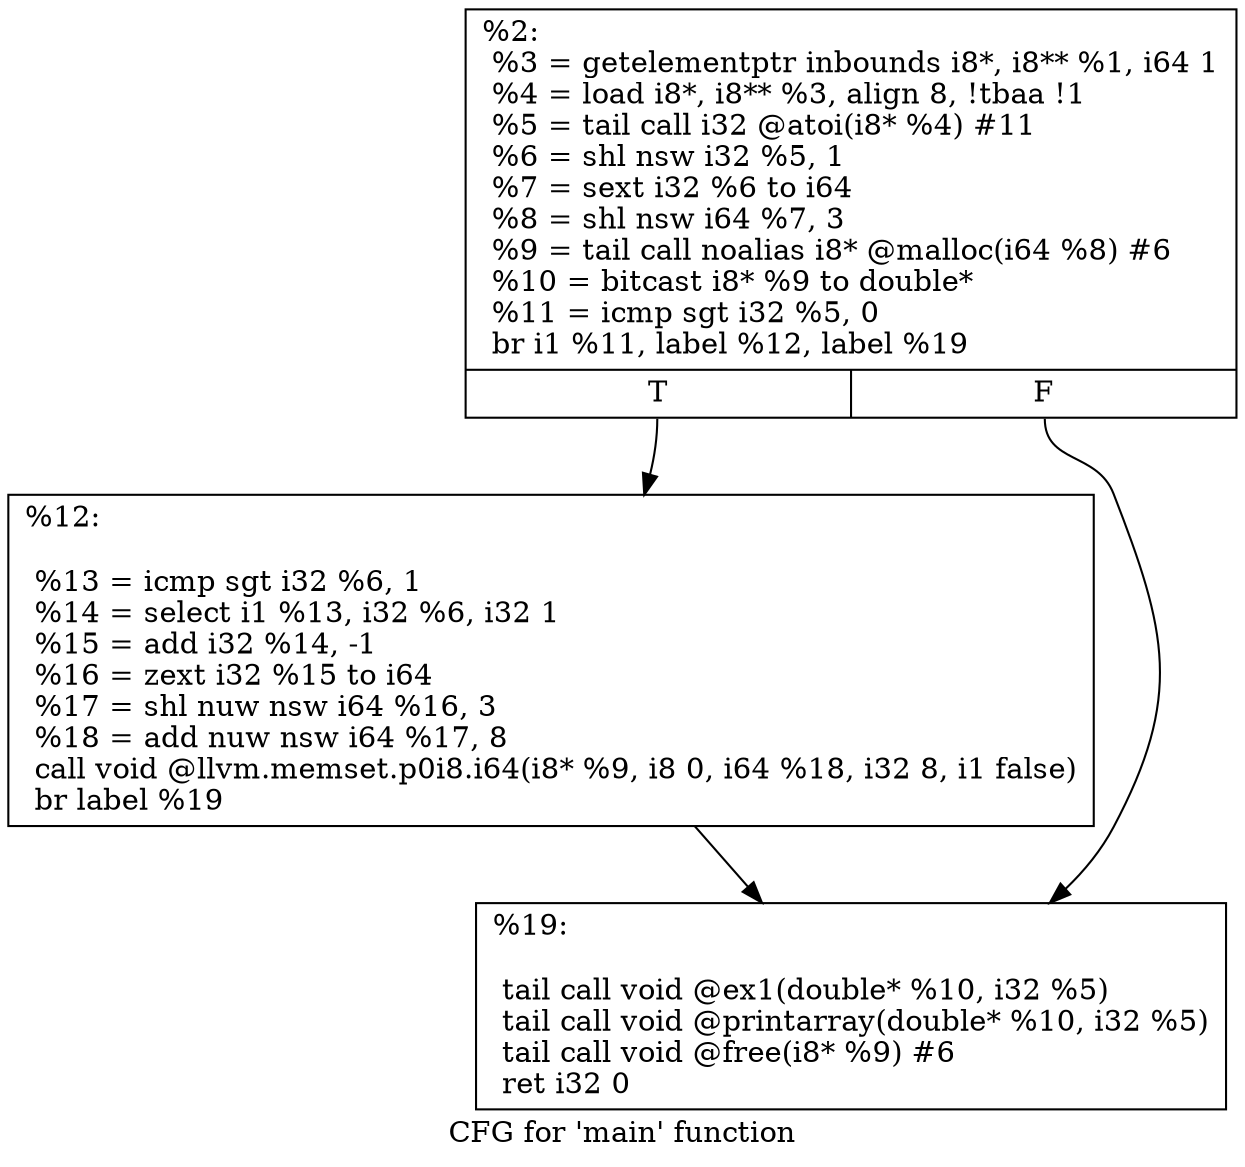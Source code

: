 digraph "CFG for 'main' function" {
	label="CFG for 'main' function";

	Node0x317d380 [shape=record,label="{%2:\l  %3 = getelementptr inbounds i8*, i8** %1, i64 1\l  %4 = load i8*, i8** %3, align 8, !tbaa !1\l  %5 = tail call i32 @atoi(i8* %4) #11\l  %6 = shl nsw i32 %5, 1\l  %7 = sext i32 %6 to i64\l  %8 = shl nsw i64 %7, 3\l  %9 = tail call noalias i8* @malloc(i64 %8) #6\l  %10 = bitcast i8* %9 to double*\l  %11 = icmp sgt i32 %5, 0\l  br i1 %11, label %12, label %19\l|{<s0>T|<s1>F}}"];
	Node0x317d380:s0 -> Node0x317d3d0;
	Node0x317d380:s1 -> Node0x317d420;
	Node0x317d3d0 [shape=record,label="{%12:\l\l  %13 = icmp sgt i32 %6, 1\l  %14 = select i1 %13, i32 %6, i32 1\l  %15 = add i32 %14, -1\l  %16 = zext i32 %15 to i64\l  %17 = shl nuw nsw i64 %16, 3\l  %18 = add nuw nsw i64 %17, 8\l  call void @llvm.memset.p0i8.i64(i8* %9, i8 0, i64 %18, i32 8, i1 false)\l  br label %19\l}"];
	Node0x317d3d0 -> Node0x317d420;
	Node0x317d420 [shape=record,label="{%19:\l\l  tail call void @ex1(double* %10, i32 %5)\l  tail call void @printarray(double* %10, i32 %5)\l  tail call void @free(i8* %9) #6\l  ret i32 0\l}"];
}
